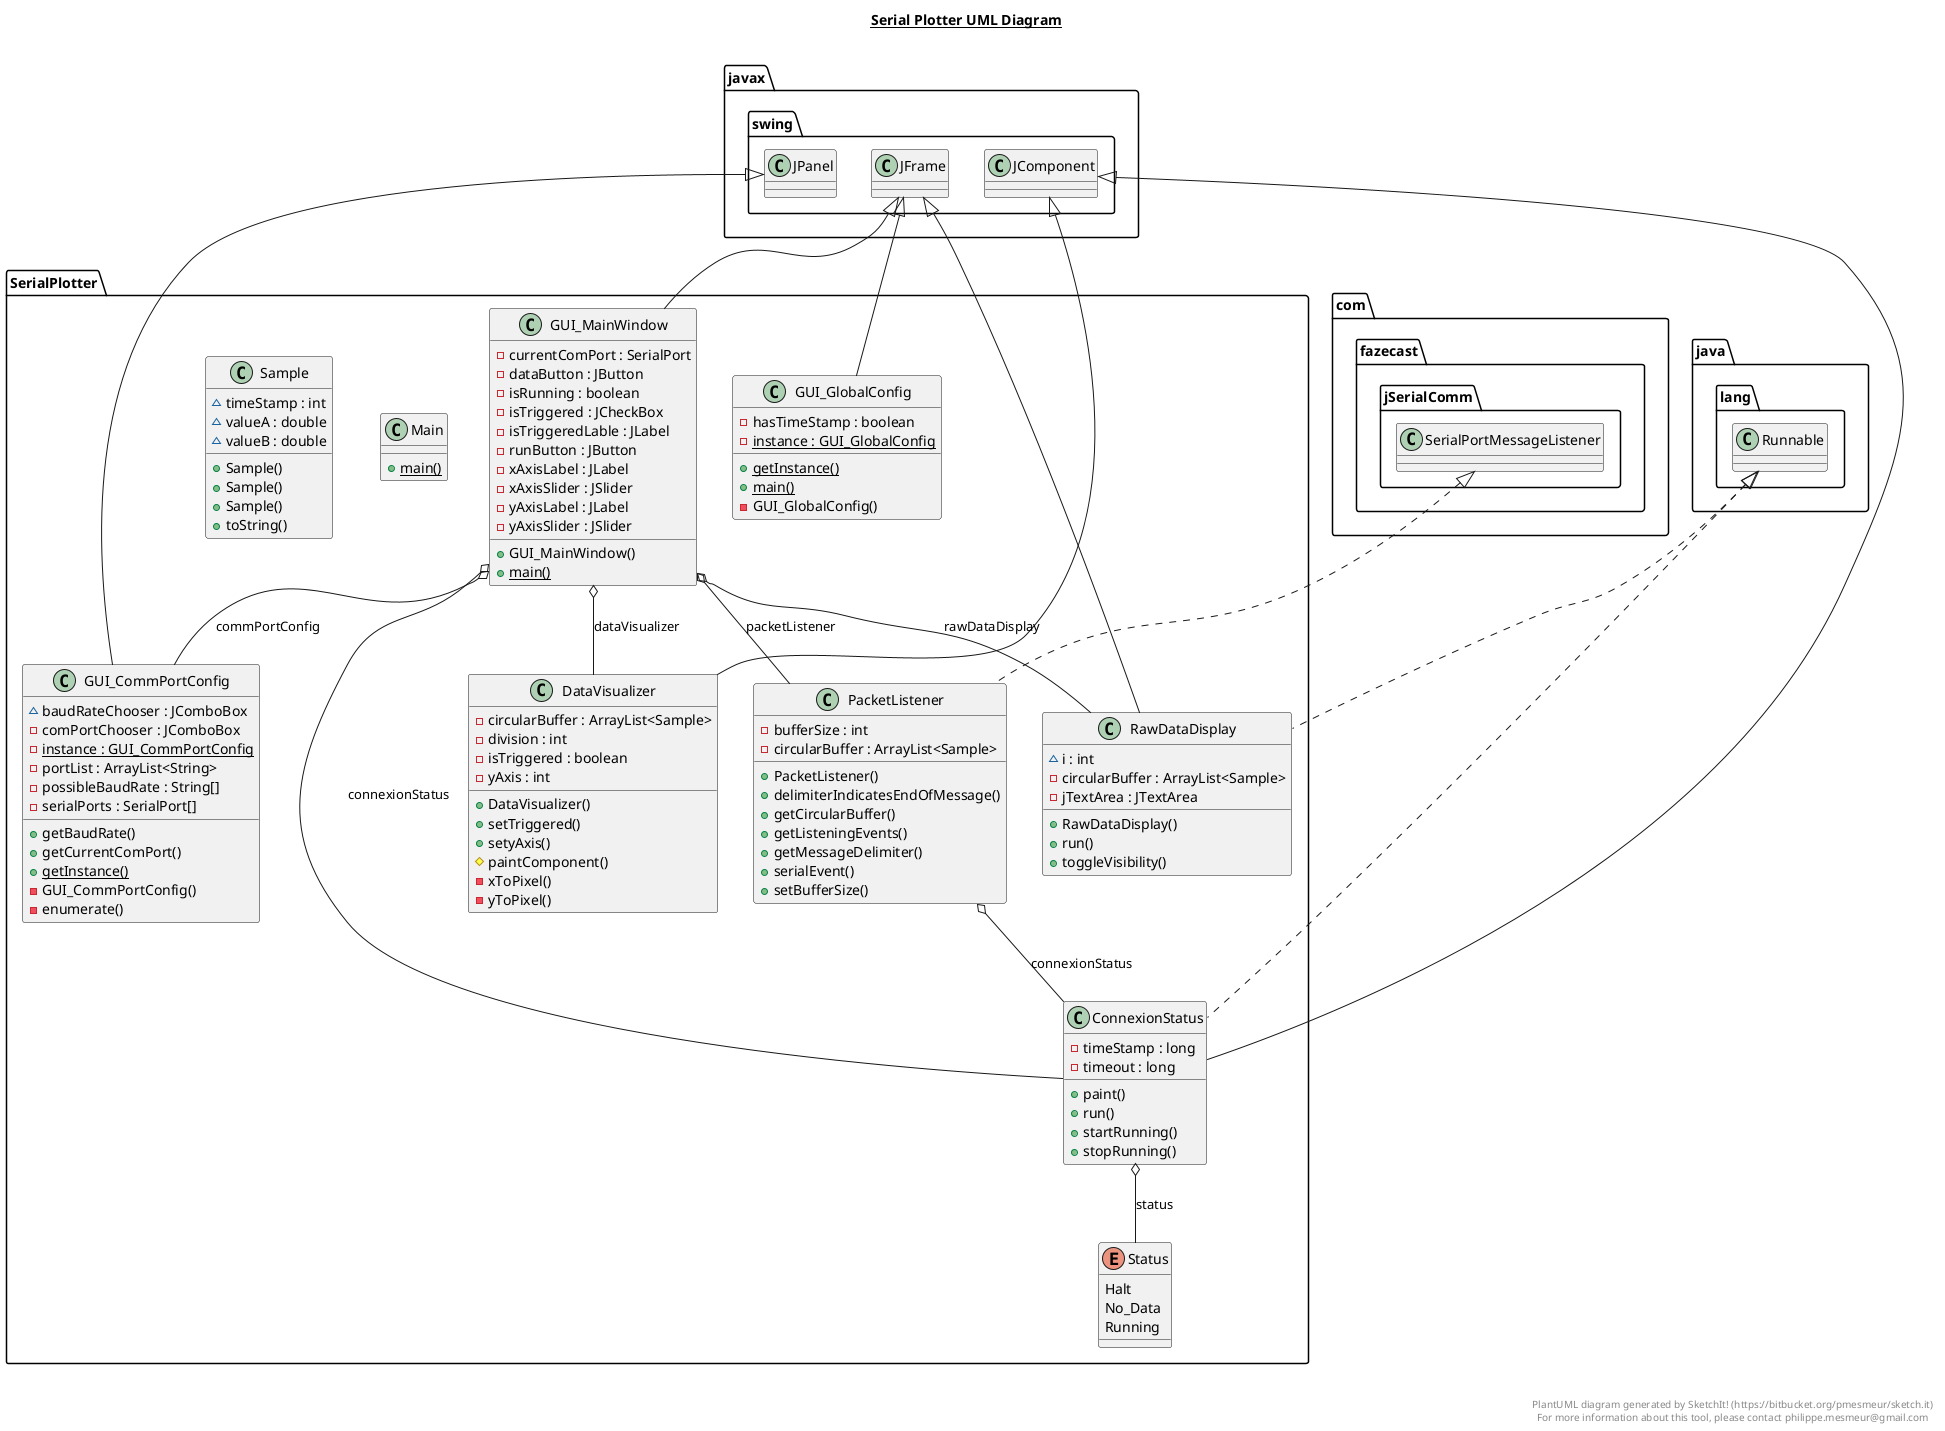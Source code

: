 @startuml

title __Serial Plotter UML Diagram__\n

  namespace SerialPlotter {
    class ConnexionStatus {
        - timeStamp : long
        - timeout : long
        + paint()
        + run()
        + startRunning()
        + stopRunning()
    }
  }
  

  namespace SerialPlotter {
    class DataVisualizer {
        - circularBuffer : ArrayList<Sample>
        - division : int
        - isTriggered : boolean
        - yAxis : int
        + DataVisualizer()
        + setTriggered()
        + setyAxis()
        # paintComponent()
        - xToPixel()
        - yToPixel()
    }
  }
  

  namespace SerialPlotter {
    class GUI_CommPortConfig {
        ~ baudRateChooser : JComboBox
        - comPortChooser : JComboBox
        {static} - instance : GUI_CommPortConfig
        - portList : ArrayList<String>
        - possibleBaudRate : String[]
        - serialPorts : SerialPort[]
        + getBaudRate()
        + getCurrentComPort()
        {static} + getInstance()
        - GUI_CommPortConfig()
        - enumerate()
    }
  }
  

  namespace SerialPlotter {
    class GUI_GlobalConfig {
        - hasTimeStamp : boolean
        {static} - instance : GUI_GlobalConfig
        {static} + getInstance()
        {static} + main()
        - GUI_GlobalConfig()
    }
  }
  

  namespace SerialPlotter {
    class GUI_MainWindow {
        - currentComPort : SerialPort
        - dataButton : JButton
        - isRunning : boolean
        - isTriggered : JCheckBox
        - isTriggeredLable : JLabel
        - runButton : JButton
        - xAxisLabel : JLabel
        - xAxisSlider : JSlider
        - yAxisLabel : JLabel
        - yAxisSlider : JSlider
        + GUI_MainWindow()
        {static} + main()
    }
  }
  

  namespace SerialPlotter {
    class Main {
        {static} + main()
    }
  }
  

  namespace SerialPlotter {
    class PacketListener {
        - bufferSize : int
        - circularBuffer : ArrayList<Sample>
        + PacketListener()
        + delimiterIndicatesEndOfMessage()
        + getCircularBuffer()
        + getListeningEvents()
        + getMessageDelimiter()
        + serialEvent()
        + setBufferSize()
    }
  }
  

  namespace SerialPlotter {
    class RawDataDisplay {
        ~ i : int
        - circularBuffer : ArrayList<Sample>
        - jTextArea : JTextArea
        + RawDataDisplay()
        + run()
        + toggleVisibility()
    }
  }
  

  namespace SerialPlotter {
    class Sample {
        ~ timeStamp : int
        ~ valueA : double
        ~ valueB : double
        + Sample()
        + Sample()
        + Sample()
        + toString()
    }
  }
  

  namespace SerialPlotter {
    enum Status {
      Halt
      No_Data
      Running
    }
  }
  

  SerialPlotter.ConnexionStatus .up.|> java.lang.Runnable
  SerialPlotter.ConnexionStatus -up-|> javax.swing.JComponent
  SerialPlotter.ConnexionStatus o-- SerialPlotter.Status : status
  SerialPlotter.DataVisualizer -up-|> javax.swing.JComponent
  SerialPlotter.GUI_CommPortConfig -up-|> javax.swing.JPanel
  SerialPlotter.GUI_GlobalConfig -up-|> javax.swing.JFrame
  SerialPlotter.GUI_MainWindow -up-|> javax.swing.JFrame
  SerialPlotter.GUI_MainWindow o-- SerialPlotter.GUI_CommPortConfig : commPortConfig
  SerialPlotter.GUI_MainWindow o-- SerialPlotter.ConnexionStatus : connexionStatus
  SerialPlotter.GUI_MainWindow o-- SerialPlotter.DataVisualizer : dataVisualizer
  SerialPlotter.GUI_MainWindow o-- SerialPlotter.PacketListener : packetListener
  SerialPlotter.GUI_MainWindow o-- SerialPlotter.RawDataDisplay : rawDataDisplay
  SerialPlotter.PacketListener .up.|> com.fazecast.jSerialComm.SerialPortMessageListener
  SerialPlotter.PacketListener o-- SerialPlotter.ConnexionStatus : connexionStatus
  SerialPlotter.RawDataDisplay .up.|> java.lang.Runnable
  SerialPlotter.RawDataDisplay -up-|> javax.swing.JFrame


right footer


PlantUML diagram generated by SketchIt! (https://bitbucket.org/pmesmeur/sketch.it)
For more information about this tool, please contact philippe.mesmeur@gmail.com
endfooter

@enduml
